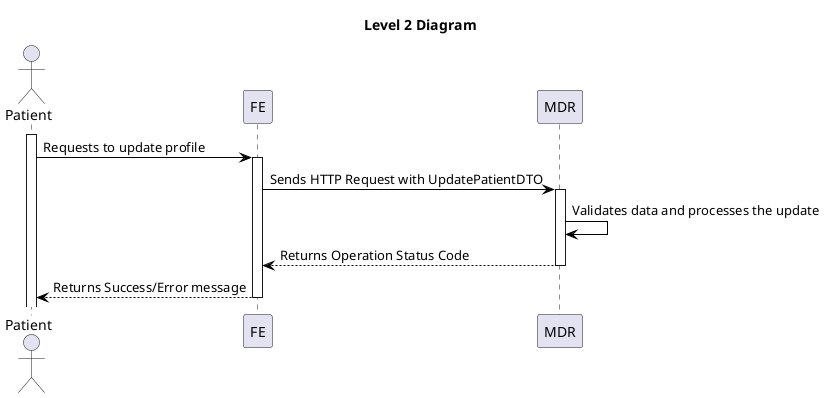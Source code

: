 @startuml level_2

title Level 2 Diagram

hide empty members
'skinparam Linetype ortho

skinparam class {
    BackgroundColor<<valueObject>> #D6EAF8
    BackgroundColor<<root>> #FDEBD0
    BackgroundColor<<service>> #D1F2EB
    BackgroundColor #FEF9E7
    ArrowColor Black
}

skinparam package {
    BackgroundColor #EBF5FB
}

actor Patient as P
participant "FE" as FE
participant "MDR" as MDR

activate P
P -> FE: Requests to update profile
activate FE
FE -> MDR: Sends HTTP Request with UpdatePatientDTO
activate MDR
MDR -> MDR: Validates data and processes the update
MDR --> FE: Returns Operation Status Code
deactivate MDR
FE --> P: Returns Success/Error message
deactivate FE

@enduml